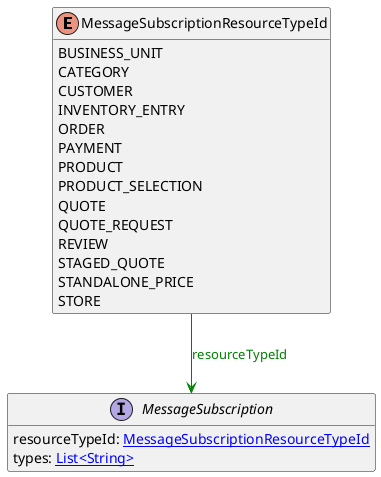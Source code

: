 @startuml

hide methods
enum MessageSubscriptionResourceTypeId {
    BUSINESS_UNIT
    CATEGORY
    CUSTOMER
    INVENTORY_ENTRY
    ORDER
    PAYMENT
    PRODUCT
    PRODUCT_SELECTION
    QUOTE
    QUOTE_REQUEST
    REVIEW
    STAGED_QUOTE
    STANDALONE_PRICE
    STORE
}
interface MessageSubscription [[MessageSubscription.svg]]  {
    resourceTypeId: [[MessageSubscriptionResourceTypeId.svg MessageSubscriptionResourceTypeId]]
    types: [[String.svg List<String>]]
}
MessageSubscriptionResourceTypeId --> MessageSubscription #green;text:green : "resourceTypeId"
@enduml
